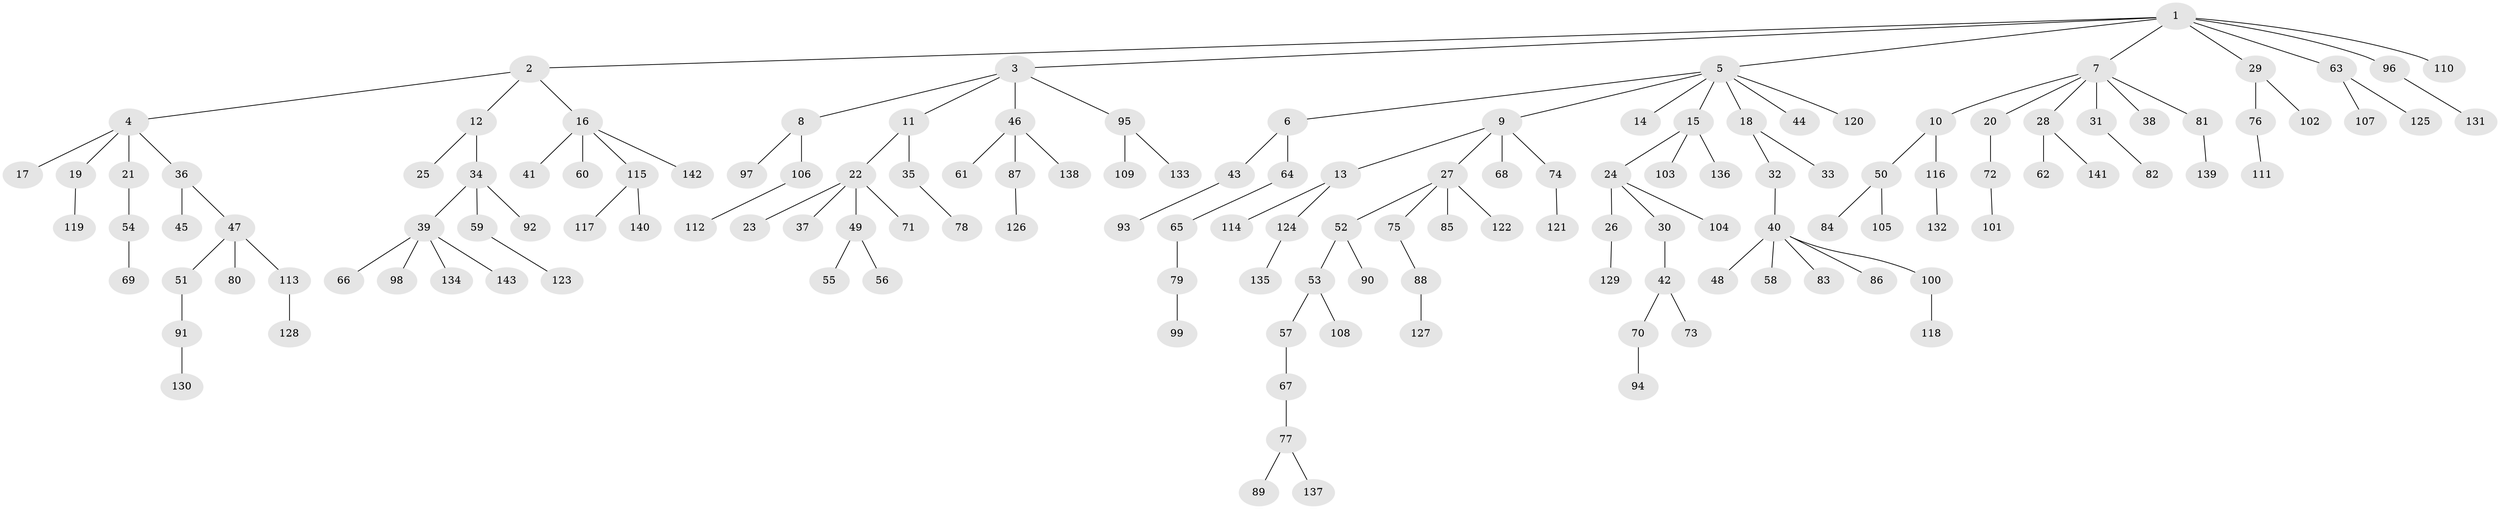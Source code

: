 // coarse degree distribution, {10: 0.009900990099009901, 6: 0.0297029702970297, 5: 0.019801980198019802, 7: 0.019801980198019802, 3: 0.0891089108910891, 2: 0.21782178217821782, 4: 0.04950495049504951, 1: 0.5643564356435643}
// Generated by graph-tools (version 1.1) at 2025/24/03/03/25 07:24:06]
// undirected, 143 vertices, 142 edges
graph export_dot {
graph [start="1"]
  node [color=gray90,style=filled];
  1;
  2;
  3;
  4;
  5;
  6;
  7;
  8;
  9;
  10;
  11;
  12;
  13;
  14;
  15;
  16;
  17;
  18;
  19;
  20;
  21;
  22;
  23;
  24;
  25;
  26;
  27;
  28;
  29;
  30;
  31;
  32;
  33;
  34;
  35;
  36;
  37;
  38;
  39;
  40;
  41;
  42;
  43;
  44;
  45;
  46;
  47;
  48;
  49;
  50;
  51;
  52;
  53;
  54;
  55;
  56;
  57;
  58;
  59;
  60;
  61;
  62;
  63;
  64;
  65;
  66;
  67;
  68;
  69;
  70;
  71;
  72;
  73;
  74;
  75;
  76;
  77;
  78;
  79;
  80;
  81;
  82;
  83;
  84;
  85;
  86;
  87;
  88;
  89;
  90;
  91;
  92;
  93;
  94;
  95;
  96;
  97;
  98;
  99;
  100;
  101;
  102;
  103;
  104;
  105;
  106;
  107;
  108;
  109;
  110;
  111;
  112;
  113;
  114;
  115;
  116;
  117;
  118;
  119;
  120;
  121;
  122;
  123;
  124;
  125;
  126;
  127;
  128;
  129;
  130;
  131;
  132;
  133;
  134;
  135;
  136;
  137;
  138;
  139;
  140;
  141;
  142;
  143;
  1 -- 2;
  1 -- 3;
  1 -- 5;
  1 -- 7;
  1 -- 29;
  1 -- 63;
  1 -- 96;
  1 -- 110;
  2 -- 4;
  2 -- 12;
  2 -- 16;
  3 -- 8;
  3 -- 11;
  3 -- 46;
  3 -- 95;
  4 -- 17;
  4 -- 19;
  4 -- 21;
  4 -- 36;
  5 -- 6;
  5 -- 9;
  5 -- 14;
  5 -- 15;
  5 -- 18;
  5 -- 44;
  5 -- 120;
  6 -- 43;
  6 -- 64;
  7 -- 10;
  7 -- 20;
  7 -- 28;
  7 -- 31;
  7 -- 38;
  7 -- 81;
  8 -- 97;
  8 -- 106;
  9 -- 13;
  9 -- 27;
  9 -- 68;
  9 -- 74;
  10 -- 50;
  10 -- 116;
  11 -- 22;
  11 -- 35;
  12 -- 25;
  12 -- 34;
  13 -- 114;
  13 -- 124;
  15 -- 24;
  15 -- 103;
  15 -- 136;
  16 -- 41;
  16 -- 60;
  16 -- 115;
  16 -- 142;
  18 -- 32;
  18 -- 33;
  19 -- 119;
  20 -- 72;
  21 -- 54;
  22 -- 23;
  22 -- 37;
  22 -- 49;
  22 -- 71;
  24 -- 26;
  24 -- 30;
  24 -- 104;
  26 -- 129;
  27 -- 52;
  27 -- 75;
  27 -- 85;
  27 -- 122;
  28 -- 62;
  28 -- 141;
  29 -- 76;
  29 -- 102;
  30 -- 42;
  31 -- 82;
  32 -- 40;
  34 -- 39;
  34 -- 59;
  34 -- 92;
  35 -- 78;
  36 -- 45;
  36 -- 47;
  39 -- 66;
  39 -- 98;
  39 -- 134;
  39 -- 143;
  40 -- 48;
  40 -- 58;
  40 -- 83;
  40 -- 86;
  40 -- 100;
  42 -- 70;
  42 -- 73;
  43 -- 93;
  46 -- 61;
  46 -- 87;
  46 -- 138;
  47 -- 51;
  47 -- 80;
  47 -- 113;
  49 -- 55;
  49 -- 56;
  50 -- 84;
  50 -- 105;
  51 -- 91;
  52 -- 53;
  52 -- 90;
  53 -- 57;
  53 -- 108;
  54 -- 69;
  57 -- 67;
  59 -- 123;
  63 -- 107;
  63 -- 125;
  64 -- 65;
  65 -- 79;
  67 -- 77;
  70 -- 94;
  72 -- 101;
  74 -- 121;
  75 -- 88;
  76 -- 111;
  77 -- 89;
  77 -- 137;
  79 -- 99;
  81 -- 139;
  87 -- 126;
  88 -- 127;
  91 -- 130;
  95 -- 109;
  95 -- 133;
  96 -- 131;
  100 -- 118;
  106 -- 112;
  113 -- 128;
  115 -- 117;
  115 -- 140;
  116 -- 132;
  124 -- 135;
}
